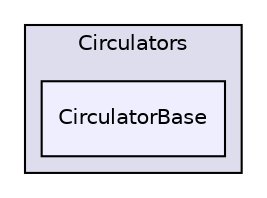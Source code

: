 digraph "src/OpenFOAM/containers/Circulators/CirculatorBase" {
  bgcolor=transparent;
  compound=true
  node [ fontsize="10", fontname="Helvetica"];
  edge [ labelfontsize="10", labelfontname="Helvetica"];
  subgraph clusterdir_95a7e81c1594d83c19708405d7dbc74d {
    graph [ bgcolor="#ddddee", pencolor="black", label="Circulators" fontname="Helvetica", fontsize="10", URL="dir_95a7e81c1594d83c19708405d7dbc74d.html"]
  dir_a82de541a3ae3ff38b30bc16fbb29fe5 [shape=box, label="CirculatorBase", style="filled", fillcolor="#eeeeff", pencolor="black", URL="dir_a82de541a3ae3ff38b30bc16fbb29fe5.html"];
  }
}
